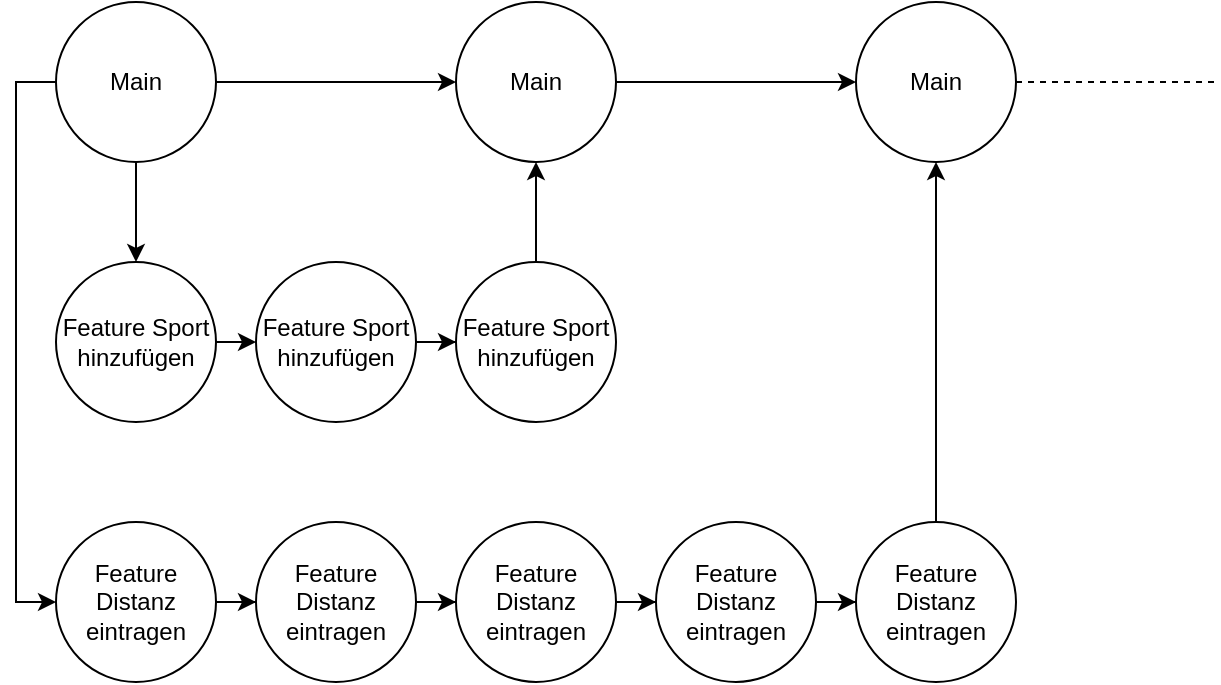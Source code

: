 <mxfile version="21.1.7" type="device">
  <diagram name="Seite-1" id="20AE-ToJmvVzy0PC62Jq">
    <mxGraphModel dx="988" dy="510" grid="1" gridSize="10" guides="1" tooltips="1" connect="1" arrows="1" fold="1" page="1" pageScale="1" pageWidth="827" pageHeight="1169" math="0" shadow="0">
      <root>
        <mxCell id="0" />
        <mxCell id="1" parent="0" />
        <mxCell id="Y5aSUtLSCVKSuPhp1e1a-12" style="edgeStyle=orthogonalEdgeStyle;rounded=0;orthogonalLoop=1;jettySize=auto;html=1;entryX=0.5;entryY=0;entryDx=0;entryDy=0;" parent="1" source="Y5aSUtLSCVKSuPhp1e1a-6" target="Y5aSUtLSCVKSuPhp1e1a-10" edge="1">
          <mxGeometry relative="1" as="geometry" />
        </mxCell>
        <mxCell id="Y5aSUtLSCVKSuPhp1e1a-26" style="edgeStyle=orthogonalEdgeStyle;rounded=0;orthogonalLoop=1;jettySize=auto;html=1;entryX=0;entryY=0.5;entryDx=0;entryDy=0;" parent="1" source="Y5aSUtLSCVKSuPhp1e1a-6" target="Y5aSUtLSCVKSuPhp1e1a-25" edge="1">
          <mxGeometry relative="1" as="geometry">
            <Array as="points">
              <mxPoint x="30" y="180" />
              <mxPoint x="30" y="440" />
            </Array>
          </mxGeometry>
        </mxCell>
        <mxCell id="Y5aSUtLSCVKSuPhp1e1a-36" style="edgeStyle=orthogonalEdgeStyle;rounded=0;orthogonalLoop=1;jettySize=auto;html=1;entryX=0;entryY=0.5;entryDx=0;entryDy=0;" parent="1" source="Y5aSUtLSCVKSuPhp1e1a-6" target="Y5aSUtLSCVKSuPhp1e1a-19" edge="1">
          <mxGeometry relative="1" as="geometry" />
        </mxCell>
        <mxCell id="Y5aSUtLSCVKSuPhp1e1a-6" value="&lt;div&gt;Main&lt;/div&gt;" style="ellipse;whiteSpace=wrap;html=1;aspect=fixed;" parent="1" vertex="1">
          <mxGeometry x="50" y="140" width="80" height="80" as="geometry" />
        </mxCell>
        <mxCell id="Y5aSUtLSCVKSuPhp1e1a-13" style="edgeStyle=orthogonalEdgeStyle;rounded=0;orthogonalLoop=1;jettySize=auto;html=1;" parent="1" source="Y5aSUtLSCVKSuPhp1e1a-10" edge="1">
          <mxGeometry relative="1" as="geometry">
            <mxPoint x="150" y="310" as="targetPoint" />
          </mxGeometry>
        </mxCell>
        <mxCell id="Y5aSUtLSCVKSuPhp1e1a-10" value="Feature Sport hinzufügen" style="ellipse;whiteSpace=wrap;html=1;aspect=fixed;" parent="1" vertex="1">
          <mxGeometry x="50" y="270" width="80" height="80" as="geometry" />
        </mxCell>
        <mxCell id="Y5aSUtLSCVKSuPhp1e1a-17" style="edgeStyle=orthogonalEdgeStyle;rounded=0;orthogonalLoop=1;jettySize=auto;html=1;entryX=0;entryY=0.5;entryDx=0;entryDy=0;" parent="1" source="Y5aSUtLSCVKSuPhp1e1a-14" target="Y5aSUtLSCVKSuPhp1e1a-15" edge="1">
          <mxGeometry relative="1" as="geometry" />
        </mxCell>
        <mxCell id="Y5aSUtLSCVKSuPhp1e1a-14" value="Feature Sport hinzufügen" style="ellipse;whiteSpace=wrap;html=1;aspect=fixed;" parent="1" vertex="1">
          <mxGeometry x="150" y="270" width="80" height="80" as="geometry" />
        </mxCell>
        <mxCell id="Y5aSUtLSCVKSuPhp1e1a-21" style="edgeStyle=orthogonalEdgeStyle;rounded=0;orthogonalLoop=1;jettySize=auto;html=1;entryX=0.5;entryY=1;entryDx=0;entryDy=0;" parent="1" source="Y5aSUtLSCVKSuPhp1e1a-15" target="Y5aSUtLSCVKSuPhp1e1a-19" edge="1">
          <mxGeometry relative="1" as="geometry" />
        </mxCell>
        <mxCell id="Y5aSUtLSCVKSuPhp1e1a-15" value="Feature Sport hinzufügen" style="ellipse;whiteSpace=wrap;html=1;aspect=fixed;" parent="1" vertex="1">
          <mxGeometry x="250" y="270" width="80" height="80" as="geometry" />
        </mxCell>
        <mxCell id="Y5aSUtLSCVKSuPhp1e1a-39" style="edgeStyle=orthogonalEdgeStyle;rounded=0;orthogonalLoop=1;jettySize=auto;html=1;entryX=0;entryY=0.5;entryDx=0;entryDy=0;" parent="1" source="Y5aSUtLSCVKSuPhp1e1a-19" target="Y5aSUtLSCVKSuPhp1e1a-37" edge="1">
          <mxGeometry relative="1" as="geometry" />
        </mxCell>
        <mxCell id="Y5aSUtLSCVKSuPhp1e1a-19" value="Main" style="ellipse;whiteSpace=wrap;html=1;aspect=fixed;" parent="1" vertex="1">
          <mxGeometry x="250" y="140" width="80" height="80" as="geometry" />
        </mxCell>
        <mxCell id="Y5aSUtLSCVKSuPhp1e1a-30" style="edgeStyle=orthogonalEdgeStyle;rounded=0;orthogonalLoop=1;jettySize=auto;html=1;entryX=0;entryY=0.5;entryDx=0;entryDy=0;" parent="1" source="Y5aSUtLSCVKSuPhp1e1a-25" target="Y5aSUtLSCVKSuPhp1e1a-28" edge="1">
          <mxGeometry relative="1" as="geometry" />
        </mxCell>
        <mxCell id="Y5aSUtLSCVKSuPhp1e1a-25" value="Feature Distanz eintragen" style="ellipse;whiteSpace=wrap;html=1;aspect=fixed;" parent="1" vertex="1">
          <mxGeometry x="50" y="400" width="80" height="80" as="geometry" />
        </mxCell>
        <mxCell id="Y5aSUtLSCVKSuPhp1e1a-31" style="edgeStyle=orthogonalEdgeStyle;rounded=0;orthogonalLoop=1;jettySize=auto;html=1;entryX=0;entryY=0.5;entryDx=0;entryDy=0;" parent="1" source="Y5aSUtLSCVKSuPhp1e1a-28" target="Y5aSUtLSCVKSuPhp1e1a-29" edge="1">
          <mxGeometry relative="1" as="geometry" />
        </mxCell>
        <mxCell id="Y5aSUtLSCVKSuPhp1e1a-28" value="Feature Distanz eintragen" style="ellipse;whiteSpace=wrap;html=1;aspect=fixed;" parent="1" vertex="1">
          <mxGeometry x="150" y="400" width="80" height="80" as="geometry" />
        </mxCell>
        <mxCell id="Y5aSUtLSCVKSuPhp1e1a-33" style="edgeStyle=orthogonalEdgeStyle;rounded=0;orthogonalLoop=1;jettySize=auto;html=1;entryX=0;entryY=0.5;entryDx=0;entryDy=0;" parent="1" source="Y5aSUtLSCVKSuPhp1e1a-29" target="Y5aSUtLSCVKSuPhp1e1a-32" edge="1">
          <mxGeometry relative="1" as="geometry" />
        </mxCell>
        <mxCell id="Y5aSUtLSCVKSuPhp1e1a-29" value="Feature Distanz eintragen" style="ellipse;whiteSpace=wrap;html=1;aspect=fixed;" parent="1" vertex="1">
          <mxGeometry x="250" y="400" width="80" height="80" as="geometry" />
        </mxCell>
        <mxCell id="Y5aSUtLSCVKSuPhp1e1a-35" style="edgeStyle=orthogonalEdgeStyle;rounded=0;orthogonalLoop=1;jettySize=auto;html=1;entryX=0;entryY=0.5;entryDx=0;entryDy=0;" parent="1" source="Y5aSUtLSCVKSuPhp1e1a-32" target="Y5aSUtLSCVKSuPhp1e1a-34" edge="1">
          <mxGeometry relative="1" as="geometry" />
        </mxCell>
        <mxCell id="Y5aSUtLSCVKSuPhp1e1a-32" value="Feature Distanz eintragen" style="ellipse;whiteSpace=wrap;html=1;aspect=fixed;" parent="1" vertex="1">
          <mxGeometry x="350" y="400" width="80" height="80" as="geometry" />
        </mxCell>
        <mxCell id="Y5aSUtLSCVKSuPhp1e1a-38" style="edgeStyle=orthogonalEdgeStyle;rounded=0;orthogonalLoop=1;jettySize=auto;html=1;entryX=0.5;entryY=1;entryDx=0;entryDy=0;" parent="1" source="Y5aSUtLSCVKSuPhp1e1a-34" target="Y5aSUtLSCVKSuPhp1e1a-37" edge="1">
          <mxGeometry relative="1" as="geometry" />
        </mxCell>
        <mxCell id="Y5aSUtLSCVKSuPhp1e1a-34" value="Feature Distanz eintragen" style="ellipse;whiteSpace=wrap;html=1;aspect=fixed;" parent="1" vertex="1">
          <mxGeometry x="450" y="400" width="80" height="80" as="geometry" />
        </mxCell>
        <mxCell id="2tUjp7Y4TNwoITZkwR7G-1" style="edgeStyle=orthogonalEdgeStyle;rounded=0;orthogonalLoop=1;jettySize=auto;html=1;dashed=1;endArrow=none;endFill=0;" edge="1" parent="1" source="Y5aSUtLSCVKSuPhp1e1a-37">
          <mxGeometry relative="1" as="geometry">
            <mxPoint x="630" y="180" as="targetPoint" />
          </mxGeometry>
        </mxCell>
        <mxCell id="Y5aSUtLSCVKSuPhp1e1a-37" value="Main" style="ellipse;whiteSpace=wrap;html=1;aspect=fixed;" parent="1" vertex="1">
          <mxGeometry x="450" y="140" width="80" height="80" as="geometry" />
        </mxCell>
      </root>
    </mxGraphModel>
  </diagram>
</mxfile>
